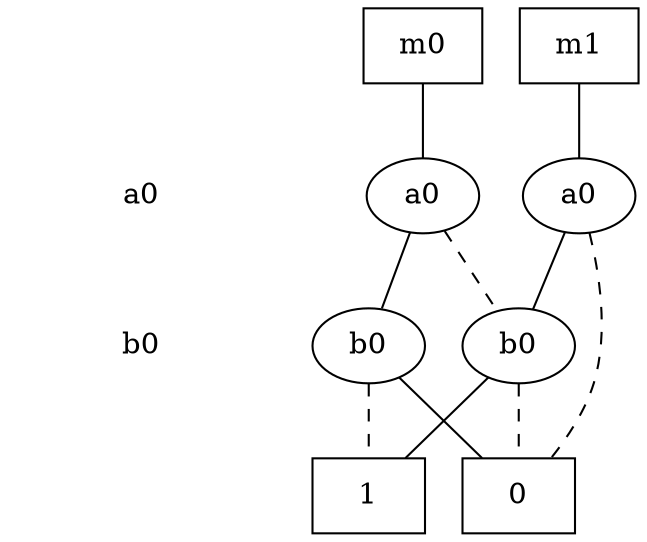 digraph "DD" {
size = "7.5,10"
center = true;
edge [dir = none];
{ node [shape = plaintext];
  edge [style = invis];
  "CONST NODES" [style = invis];
" a0 " -> " b0 " -> "CONST NODES"; 
}
{ rank = same; node [shape = box]; edge [style = invis];
"  m0  " -> "  m1  "; }
{ rank = same; " a0 ";
"0x4e" [label="a0"];
"0x4f" [label="a0"];
}
{ rank = same; " b0 ";
"0x4c" [label="b0"];
"0x4b" [label="b0"];
}
{ rank = same; "CONST NODES";
{ node [shape = box]; "0x44";
"0x43";
}
}
"  m0  " -> "0x4e" [style = solid];
"  m1  " -> "0x4f" [style = solid];
"0x4e" -> "0x4c";
"0x4e" -> "0x4b" [style = dashed];
"0x4f" -> "0x4b";
"0x4f" -> "0x44" [style = dashed];
"0x4c" -> "0x44";
"0x4c" -> "0x43" [style = dashed];
"0x4b" -> "0x43";
"0x4b" -> "0x44" [style = dashed];
"0x44" [label = "0"];
"0x43" [label = "1"];
}
